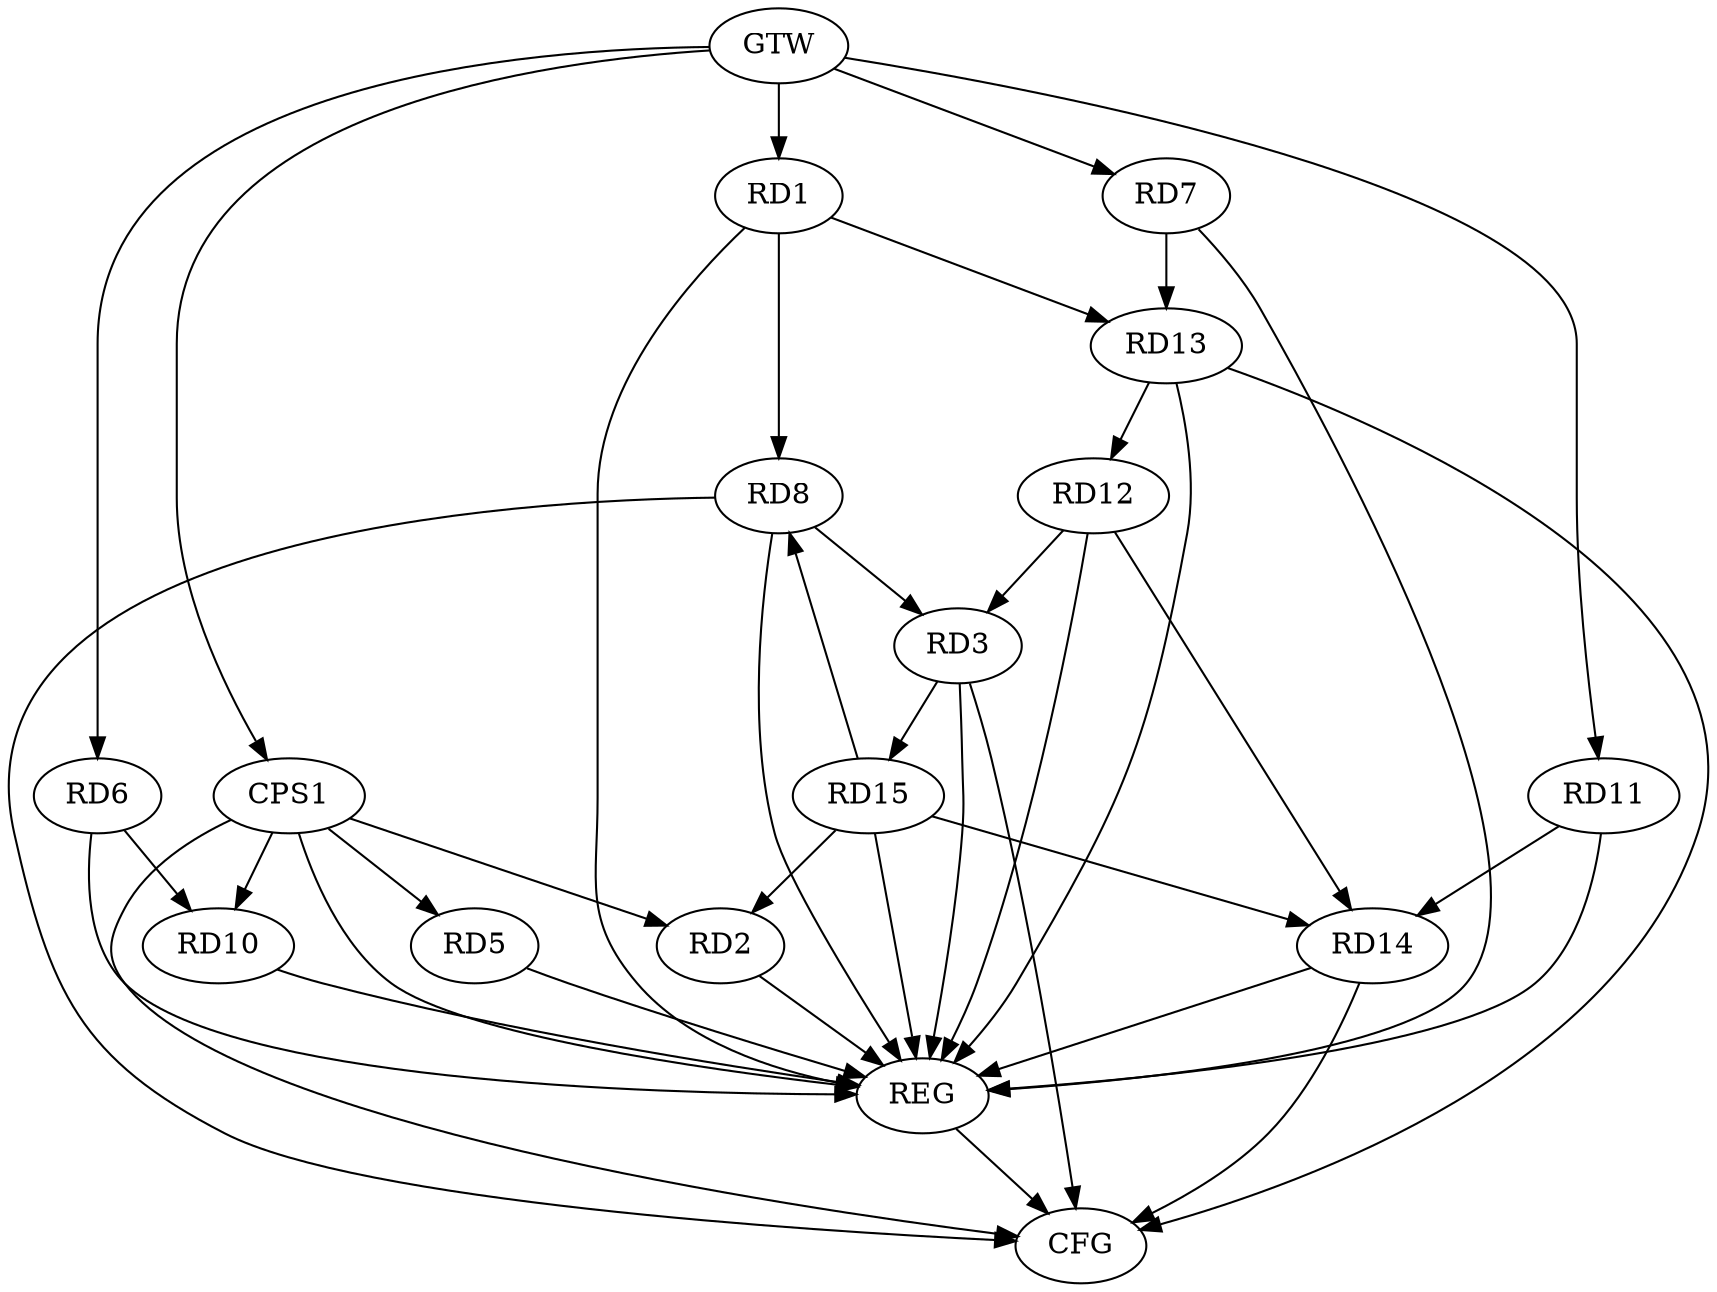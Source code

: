 strict digraph G {
  RD1 [ label="RD1" ];
  RD2 [ label="RD2" ];
  RD3 [ label="RD3" ];
  RD5 [ label="RD5" ];
  RD6 [ label="RD6" ];
  RD7 [ label="RD7" ];
  RD8 [ label="RD8" ];
  RD10 [ label="RD10" ];
  RD11 [ label="RD11" ];
  RD12 [ label="RD12" ];
  RD13 [ label="RD13" ];
  RD14 [ label="RD14" ];
  RD15 [ label="RD15" ];
  CPS1 [ label="CPS1" ];
  GTW [ label="GTW" ];
  REG [ label="REG" ];
  CFG [ label="CFG" ];
  RD1 -> RD8;
  RD1 -> RD13;
  RD15 -> RD2;
  RD8 -> RD3;
  RD12 -> RD3;
  RD3 -> RD15;
  RD6 -> RD10;
  RD7 -> RD13;
  RD15 -> RD8;
  RD11 -> RD14;
  RD13 -> RD12;
  RD12 -> RD14;
  RD15 -> RD14;
  CPS1 -> RD2;
  CPS1 -> RD5;
  CPS1 -> RD10;
  GTW -> RD1;
  GTW -> RD6;
  GTW -> RD7;
  GTW -> RD11;
  GTW -> CPS1;
  RD1 -> REG;
  RD2 -> REG;
  RD3 -> REG;
  RD5 -> REG;
  RD6 -> REG;
  RD7 -> REG;
  RD8 -> REG;
  RD10 -> REG;
  RD11 -> REG;
  RD12 -> REG;
  RD13 -> REG;
  RD14 -> REG;
  RD15 -> REG;
  CPS1 -> REG;
  RD14 -> CFG;
  RD3 -> CFG;
  RD8 -> CFG;
  CPS1 -> CFG;
  RD13 -> CFG;
  REG -> CFG;
}
